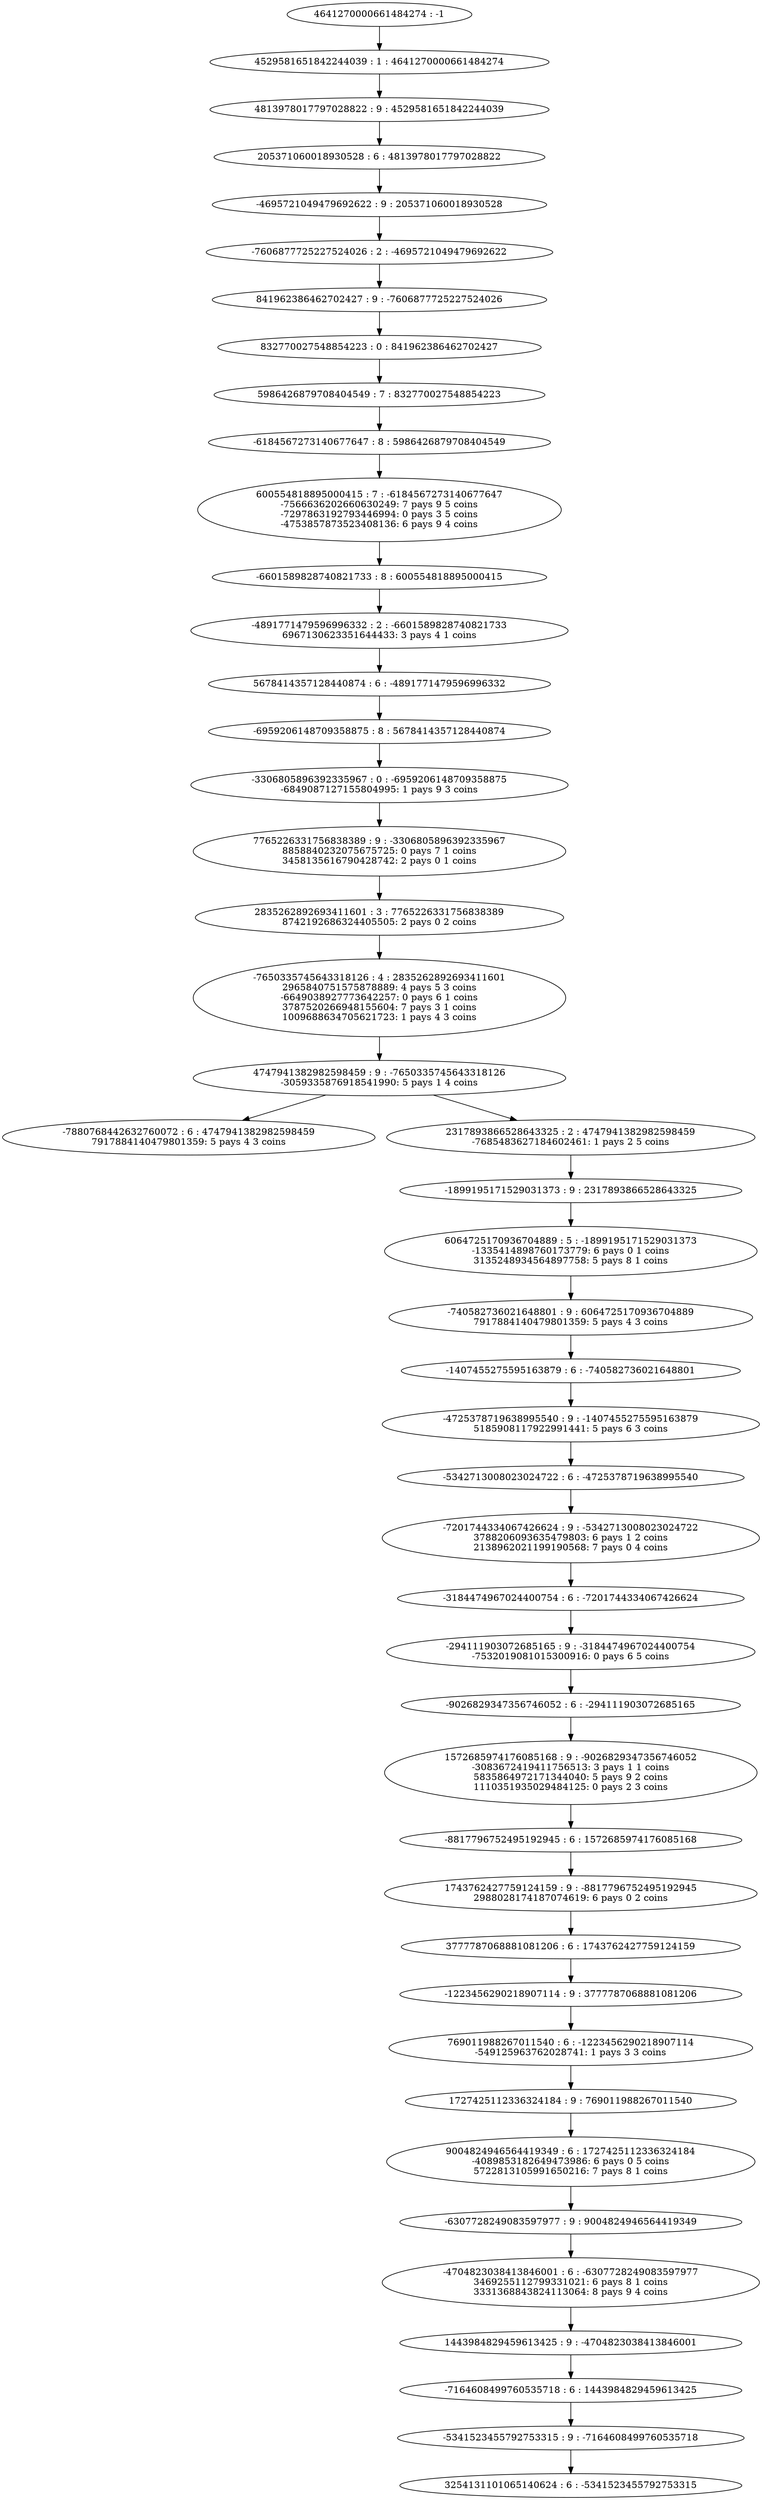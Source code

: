 digraph "plots_10_20.0_10.0_1000000.0_6000.0_2880000.0/tree_6_44.dot" {
	0 [label="4641270000661484274 : -1"]
	1 [label="4529581651842244039 : 1 : 4641270000661484274
"]
	2 [label="4813978017797028822 : 9 : 4529581651842244039
"]
	3 [label="205371060018930528 : 6 : 4813978017797028822
"]
	4 [label="-4695721049479692622 : 9 : 205371060018930528
"]
	5 [label="-7606877725227524026 : 2 : -4695721049479692622
"]
	6 [label="841962386462702427 : 9 : -7606877725227524026
"]
	7 [label="832770027548854223 : 0 : 841962386462702427
"]
	8 [label="5986426879708404549 : 7 : 832770027548854223
"]
	9 [label="-6184567273140677647 : 8 : 5986426879708404549
"]
	10 [label="600554818895000415 : 7 : -6184567273140677647
-7566636202660630249: 7 pays 9 5 coins
-7297863192793446994: 0 pays 3 5 coins
-4753857873523408136: 6 pays 9 4 coins
"]
	11 [label="-6601589828740821733 : 8 : 600554818895000415
"]
	12 [label="-4891771479596996332 : 2 : -6601589828740821733
6967130623351644433: 3 pays 4 1 coins
"]
	13 [label="5678414357128440874 : 6 : -4891771479596996332
"]
	14 [label="-6959206148709358875 : 8 : 5678414357128440874
"]
	15 [label="-3306805896392335967 : 0 : -6959206148709358875
-6849087127155804995: 1 pays 9 3 coins
"]
	16 [label="7765226331756838389 : 9 : -3306805896392335967
8858840232075675725: 0 pays 7 1 coins
3458135616790428742: 2 pays 0 1 coins
"]
	17 [label="2835262892693411601 : 3 : 7765226331756838389
8742192686324405505: 2 pays 0 2 coins
"]
	18 [label="-7650335745643318126 : 4 : 2835262892693411601
2965840751575878889: 4 pays 5 3 coins
-6649038927773642257: 0 pays 6 1 coins
3787520266948155604: 7 pays 3 1 coins
1009688634705621723: 1 pays 4 3 coins
"]
	19 [label="4747941382982598459 : 9 : -7650335745643318126
-3059335876918541990: 5 pays 1 4 coins
"]
	20 [label="-7880768442632760072 : 6 : 4747941382982598459
7917884140479801359: 5 pays 4 3 coins
"]
	21 [label="2317893866528643325 : 2 : 4747941382982598459
-7685483627184602461: 1 pays 2 5 coins
"]
	22 [label="-1899195171529031373 : 9 : 2317893866528643325
"]
	23 [label="6064725170936704889 : 5 : -1899195171529031373
-1335414898760173779: 6 pays 0 1 coins
3135248934564897758: 5 pays 8 1 coins
"]
	24 [label="-740582736021648801 : 9 : 6064725170936704889
7917884140479801359: 5 pays 4 3 coins
"]
	25 [label="-1407455275595163879 : 6 : -740582736021648801
"]
	26 [label="-4725378719638995540 : 9 : -1407455275595163879
5185908117922991441: 5 pays 6 3 coins
"]
	27 [label="-5342713008023024722 : 6 : -4725378719638995540
"]
	28 [label="-7201744334067426624 : 9 : -5342713008023024722
3788206093635479803: 6 pays 1 2 coins
2138962021199190568: 7 pays 0 4 coins
"]
	29 [label="-3184474967024400754 : 6 : -7201744334067426624
"]
	30 [label="-294111903072685165 : 9 : -3184474967024400754
-7532019081015300916: 0 pays 6 5 coins
"]
	31 [label="-9026829347356746052 : 6 : -294111903072685165
"]
	32 [label="1572685974176085168 : 9 : -9026829347356746052
-3083672419411756513: 3 pays 1 1 coins
5835864972171344040: 5 pays 9 2 coins
1110351935029484125: 0 pays 2 3 coins
"]
	33 [label="-8817796752495192945 : 6 : 1572685974176085168
"]
	34 [label="1743762427759124159 : 9 : -8817796752495192945
2988028174187074619: 6 pays 0 2 coins
"]
	35 [label="3777787068881081206 : 6 : 1743762427759124159
"]
	36 [label="-1223456290218907114 : 9 : 3777787068881081206
"]
	37 [label="769011988267011540 : 6 : -1223456290218907114
-549125963762028741: 1 pays 3 3 coins
"]
	38 [label="1727425112336324184 : 9 : 769011988267011540
"]
	39 [label="9004824946564419349 : 6 : 1727425112336324184
-4089853182649473986: 6 pays 0 5 coins
5722813105991650216: 7 pays 8 1 coins
"]
	40 [label="-6307728249083597977 : 9 : 9004824946564419349
"]
	41 [label="-4704823038413846001 : 6 : -6307728249083597977
3469255112799331021: 6 pays 8 1 coins
3331368843824113064: 8 pays 9 4 coins
"]
	42 [label="1443984829459613425 : 9 : -4704823038413846001
"]
	43 [label="-7164608499760535718 : 6 : 1443984829459613425
"]
	44 [label="-5341523455792753315 : 9 : -7164608499760535718
"]
	45 [label="3254131101065140624 : 6 : -5341523455792753315
"]
	0 -> 1
	1 -> 2
	2 -> 3
	3 -> 4
	4 -> 5
	5 -> 6
	6 -> 7
	7 -> 8
	8 -> 9
	9 -> 10
	10 -> 11
	11 -> 12
	12 -> 13
	13 -> 14
	14 -> 15
	15 -> 16
	16 -> 17
	17 -> 18
	18 -> 19
	19 -> 20
	19 -> 21
	21 -> 22
	22 -> 23
	23 -> 24
	24 -> 25
	25 -> 26
	26 -> 27
	27 -> 28
	28 -> 29
	29 -> 30
	30 -> 31
	31 -> 32
	32 -> 33
	33 -> 34
	34 -> 35
	35 -> 36
	36 -> 37
	37 -> 38
	38 -> 39
	39 -> 40
	40 -> 41
	41 -> 42
	42 -> 43
	43 -> 44
	44 -> 45
}
